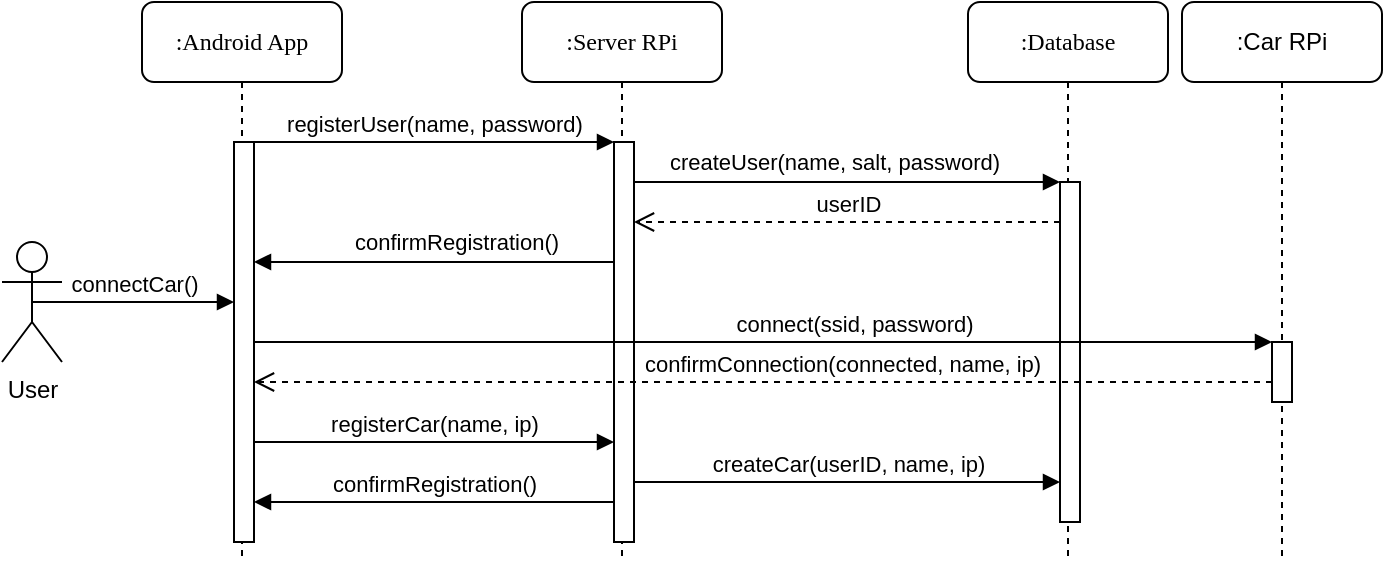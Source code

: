 <mxfile version="12.1.3" type="device" pages="1"><diagram id="C0377f7lJkpHm_13Ajem" name="Page-1"><mxGraphModel dx="772" dy="460" grid="1" gridSize="10" guides="1" tooltips="1" connect="1" arrows="1" fold="1" page="1" pageScale="1" pageWidth="850" pageHeight="1100" math="0" shadow="0"><root><mxCell id="0"/><mxCell id="1" parent="0"/><mxCell id="aCyrxBg_Qmg60HjZarM2-1" value=":Server RPi" style="shape=umlLifeline;perimeter=lifelinePerimeter;whiteSpace=wrap;html=1;container=1;collapsible=0;recursiveResize=0;outlineConnect=0;rounded=1;shadow=0;comic=0;labelBackgroundColor=none;strokeColor=#000000;strokeWidth=1;fillColor=#FFFFFF;fontFamily=Verdana;fontSize=12;fontColor=#000000;align=center;" parent="1" vertex="1"><mxGeometry x="370" y="130" width="100" height="280" as="geometry"/></mxCell><mxCell id="aCyrxBg_Qmg60HjZarM2-2" value="" style="html=1;points=[];perimeter=orthogonalPerimeter;rounded=0;shadow=0;comic=0;labelBackgroundColor=none;strokeColor=#000000;strokeWidth=1;fillColor=#FFFFFF;fontFamily=Verdana;fontSize=12;fontColor=#000000;align=center;" parent="aCyrxBg_Qmg60HjZarM2-1" vertex="1"><mxGeometry x="46" y="70" width="10" height="200" as="geometry"/></mxCell><mxCell id="aCyrxBg_Qmg60HjZarM2-3" value=":Android App" style="shape=umlLifeline;perimeter=lifelinePerimeter;whiteSpace=wrap;html=1;container=1;collapsible=0;recursiveResize=0;outlineConnect=0;rounded=1;shadow=0;comic=0;labelBackgroundColor=none;strokeColor=#000000;strokeWidth=1;fillColor=#FFFFFF;fontFamily=Verdana;fontSize=12;fontColor=#000000;align=center;" parent="1" vertex="1"><mxGeometry x="180" y="130" width="100" height="280" as="geometry"/></mxCell><mxCell id="aCyrxBg_Qmg60HjZarM2-4" value="" style="html=1;points=[];perimeter=orthogonalPerimeter;rounded=0;shadow=0;comic=0;labelBackgroundColor=none;strokeColor=#000000;strokeWidth=1;fillColor=#FFFFFF;fontFamily=Verdana;fontSize=12;fontColor=#000000;align=center;" parent="aCyrxBg_Qmg60HjZarM2-3" vertex="1"><mxGeometry x="46" y="70" width="10" height="200" as="geometry"/></mxCell><mxCell id="aCyrxBg_Qmg60HjZarM2-5" value="registerUser(name, password)" style="html=1;verticalAlign=bottom;endArrow=block;labelBackgroundColor=none;fontFamily=Helvetica;fontSize=11;edgeStyle=elbowEdgeStyle;elbow=vertical;" parent="1" source="aCyrxBg_Qmg60HjZarM2-4" target="aCyrxBg_Qmg60HjZarM2-2" edge="1"><mxGeometry relative="1" as="geometry"><mxPoint x="351" y="210" as="sourcePoint"/><Array as="points"><mxPoint x="391" y="200"/></Array></mxGeometry></mxCell><mxCell id="aCyrxBg_Qmg60HjZarM2-6" style="rounded=0;orthogonalLoop=1;jettySize=auto;html=1;endArrow=block;endFill=1;fontSize=11;fontFamily=Helvetica;" parent="1" source="aCyrxBg_Qmg60HjZarM2-2" target="aCyrxBg_Qmg60HjZarM2-4" edge="1"><mxGeometry relative="1" as="geometry"><mxPoint x="416" y="290" as="sourcePoint"/><mxPoint x="266" y="290" as="targetPoint"/><Array as="points"><mxPoint x="321" y="260"/></Array></mxGeometry></mxCell><mxCell id="aCyrxBg_Qmg60HjZarM2-7" value="confirmRegistration()" style="text;html=1;resizable=0;points=[];align=center;verticalAlign=middle;labelBackgroundColor=#ffffff;fontSize=11;fontFamily=Helvetica;" parent="aCyrxBg_Qmg60HjZarM2-6" vertex="1" connectable="0"><mxGeometry x="-0.116" y="-2" relative="1" as="geometry"><mxPoint y="-8" as="offset"/></mxGeometry></mxCell><mxCell id="aCyrxBg_Qmg60HjZarM2-8" value=":Database" style="shape=umlLifeline;perimeter=lifelinePerimeter;whiteSpace=wrap;html=1;container=1;collapsible=0;recursiveResize=0;outlineConnect=0;rounded=1;shadow=0;comic=0;labelBackgroundColor=none;strokeColor=#000000;strokeWidth=1;fillColor=#FFFFFF;fontFamily=Verdana;fontSize=12;fontColor=#000000;align=center;" parent="1" vertex="1"><mxGeometry x="593" y="130" width="100" height="280" as="geometry"/></mxCell><mxCell id="aCyrxBg_Qmg60HjZarM2-9" value="" style="html=1;points=[];perimeter=orthogonalPerimeter;rounded=0;shadow=0;comic=0;labelBackgroundColor=none;strokeColor=#000000;strokeWidth=1;fillColor=#FFFFFF;fontFamily=Helvetica;fontSize=11;fontColor=#000000;align=center;" parent="aCyrxBg_Qmg60HjZarM2-8" vertex="1"><mxGeometry x="46" y="90" width="10" height="170" as="geometry"/></mxCell><mxCell id="aCyrxBg_Qmg60HjZarM2-10" value="" style="edgeStyle=none;rounded=0;orthogonalLoop=1;jettySize=auto;html=1;endArrow=block;endFill=1;fontSize=11;fontFamily=Helvetica;" parent="1" source="aCyrxBg_Qmg60HjZarM2-2" target="aCyrxBg_Qmg60HjZarM2-9" edge="1"><mxGeometry relative="1" as="geometry"><mxPoint x="426" y="243.9" as="sourcePoint"/><mxPoint x="585.57" y="243.9" as="targetPoint"/><Array as="points"><mxPoint x="461" y="220"/></Array></mxGeometry></mxCell><mxCell id="aCyrxBg_Qmg60HjZarM2-12" value="createUser(name, salt, password)" style="text;html=1;resizable=0;points=[];align=center;verticalAlign=middle;labelBackgroundColor=#ffffff;fontSize=11;fontFamily=Helvetica;" parent="aCyrxBg_Qmg60HjZarM2-10" vertex="1" connectable="0"><mxGeometry x="-0.033" relative="1" as="geometry"><mxPoint x="-3" y="-10" as="offset"/></mxGeometry></mxCell><mxCell id="aCyrxBg_Qmg60HjZarM2-13" value="userID" style="html=1;verticalAlign=bottom;endArrow=open;dashed=1;endSize=8;fontSize=11;fontFamily=Helvetica;" parent="1" source="aCyrxBg_Qmg60HjZarM2-9" target="aCyrxBg_Qmg60HjZarM2-2" edge="1"><mxGeometry relative="1" as="geometry"><mxPoint x="231" y="350" as="sourcePoint"/><mxPoint x="151" y="350" as="targetPoint"/><Array as="points"><mxPoint x="471" y="240"/></Array></mxGeometry></mxCell><mxCell id="aCyrxBg_Qmg60HjZarM2-14" value="createCar(userID, name, ip)" style="html=1;verticalAlign=bottom;endArrow=block;fontSize=11;fontFamily=Helvetica;" parent="1" source="aCyrxBg_Qmg60HjZarM2-2" target="aCyrxBg_Qmg60HjZarM2-9" edge="1"><mxGeometry width="80" relative="1" as="geometry"><mxPoint x="426" y="325" as="sourcePoint"/><mxPoint x="616" y="325" as="targetPoint"/><Array as="points"><mxPoint x="520" y="370"/></Array></mxGeometry></mxCell><mxCell id="wopRzW2xhtc4rATP2ppD-1" value="User" style="shape=umlActor;verticalLabelPosition=bottom;labelBackgroundColor=#ffffff;verticalAlign=top;html=1;outlineConnect=0;" vertex="1" parent="1"><mxGeometry x="110" y="250" width="30" height="60" as="geometry"/></mxCell><mxCell id="wopRzW2xhtc4rATP2ppD-2" value="connectCar()" style="html=1;verticalAlign=bottom;endArrow=block;exitX=0.5;exitY=0.5;exitDx=0;exitDy=0;exitPerimeter=0;" edge="1" parent="1" source="wopRzW2xhtc4rATP2ppD-1" target="aCyrxBg_Qmg60HjZarM2-4"><mxGeometry width="80" relative="1" as="geometry"><mxPoint x="151" y="379" as="sourcePoint"/><mxPoint x="226" y="289" as="targetPoint"/><Array as="points"><mxPoint x="190" y="280"/></Array></mxGeometry></mxCell><mxCell id="wopRzW2xhtc4rATP2ppD-3" value="registerCar(name, ip)" style="html=1;verticalAlign=bottom;endArrow=block;" edge="1" parent="1" source="aCyrxBg_Qmg60HjZarM2-4" target="aCyrxBg_Qmg60HjZarM2-2"><mxGeometry width="80" relative="1" as="geometry"><mxPoint x="236" y="305" as="sourcePoint"/><mxPoint x="416" y="305" as="targetPoint"/><Array as="points"><mxPoint x="330" y="350"/></Array></mxGeometry></mxCell><mxCell id="wopRzW2xhtc4rATP2ppD-5" value="confirmRegistration()" style="html=1;verticalAlign=bottom;endArrow=block;" edge="1" parent="1" source="aCyrxBg_Qmg60HjZarM2-2" target="aCyrxBg_Qmg60HjZarM2-4"><mxGeometry width="80" relative="1" as="geometry"><mxPoint x="416" y="345" as="sourcePoint"/><mxPoint x="236" y="345" as="targetPoint"/><Array as="points"><mxPoint x="321" y="380"/></Array></mxGeometry></mxCell><mxCell id="wopRzW2xhtc4rATP2ppD-6" value=":Car RPi" style="shape=umlLifeline;perimeter=lifelinePerimeter;whiteSpace=wrap;html=1;container=1;collapsible=0;recursiveResize=0;outlineConnect=0;rounded=1;" vertex="1" parent="1"><mxGeometry x="700" y="130" width="100" height="280" as="geometry"/></mxCell><mxCell id="wopRzW2xhtc4rATP2ppD-7" value="" style="html=1;points=[];perimeter=orthogonalPerimeter;rounded=0;" vertex="1" parent="wopRzW2xhtc4rATP2ppD-6"><mxGeometry x="45" y="170" width="10" height="30" as="geometry"/></mxCell><mxCell id="wopRzW2xhtc4rATP2ppD-8" value="connect(ssid, password)" style="html=1;verticalAlign=bottom;endArrow=block;" edge="1" parent="1" source="aCyrxBg_Qmg60HjZarM2-4" target="wopRzW2xhtc4rATP2ppD-7"><mxGeometry x="0.178" width="80" relative="1" as="geometry"><mxPoint x="110" y="450" as="sourcePoint"/><mxPoint x="190" y="450" as="targetPoint"/><mxPoint as="offset"/></mxGeometry></mxCell><mxCell id="wopRzW2xhtc4rATP2ppD-9" value="confirmConnection(connected, name, ip)" style="html=1;verticalAlign=bottom;endArrow=open;dashed=1;endSize=8;" edge="1" parent="1" source="wopRzW2xhtc4rATP2ppD-7" target="aCyrxBg_Qmg60HjZarM2-4"><mxGeometry x="-0.037" y="-30" relative="1" as="geometry"><mxPoint x="190" y="450" as="sourcePoint"/><mxPoint x="110" y="450" as="targetPoint"/><Array as="points"><mxPoint x="500" y="320"/></Array><mxPoint x="30" y="30" as="offset"/></mxGeometry></mxCell></root></mxGraphModel></diagram></mxfile>